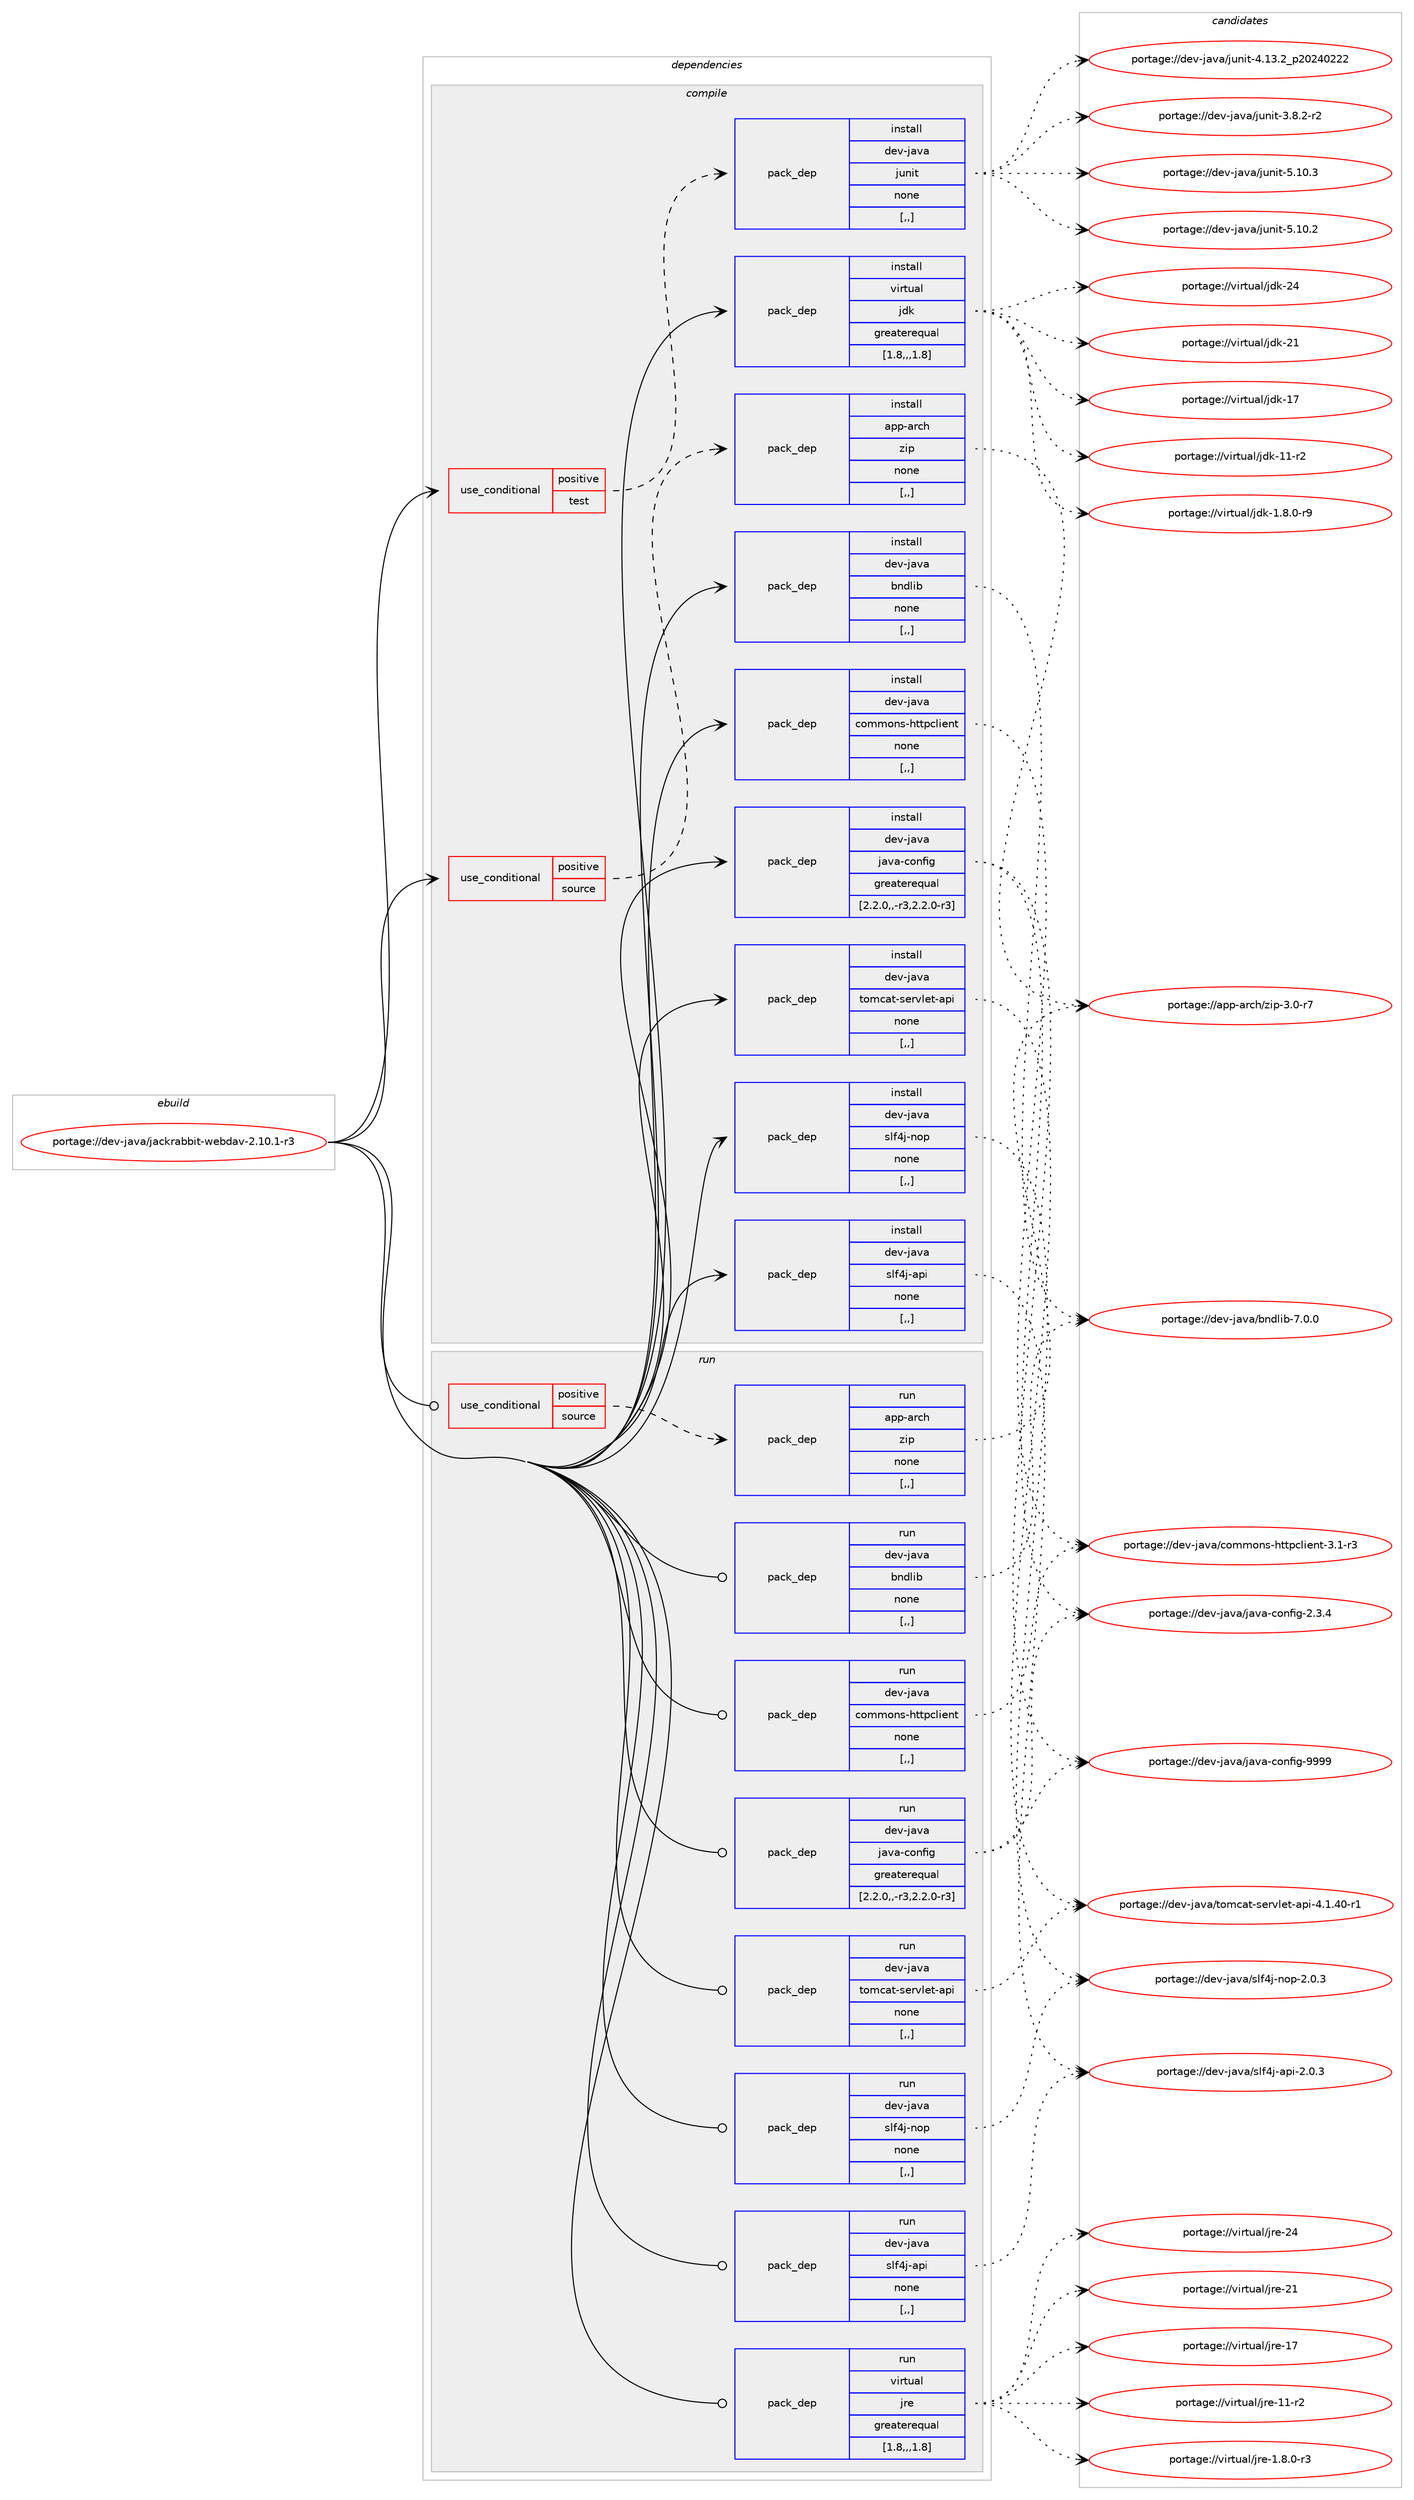 digraph prolog {

# *************
# Graph options
# *************

newrank=true;
concentrate=true;
compound=true;
graph [rankdir=LR,fontname=Helvetica,fontsize=10,ranksep=1.5];#, ranksep=2.5, nodesep=0.2];
edge  [arrowhead=vee];
node  [fontname=Helvetica,fontsize=10];

# **********
# The ebuild
# **********

subgraph cluster_leftcol {
color=gray;
label=<<i>ebuild</i>>;
id [label="portage://dev-java/jackrabbit-webdav-2.10.1-r3", color=red, width=4, href="../dev-java/jackrabbit-webdav-2.10.1-r3.svg"];
}

# ****************
# The dependencies
# ****************

subgraph cluster_midcol {
color=gray;
label=<<i>dependencies</i>>;
subgraph cluster_compile {
fillcolor="#eeeeee";
style=filled;
label=<<i>compile</i>>;
subgraph cond151924 {
dependency588145 [label=<<TABLE BORDER="0" CELLBORDER="1" CELLSPACING="0" CELLPADDING="4"><TR><TD ROWSPAN="3" CELLPADDING="10">use_conditional</TD></TR><TR><TD>positive</TD></TR><TR><TD>source</TD></TR></TABLE>>, shape=none, color=red];
subgraph pack431570 {
dependency588146 [label=<<TABLE BORDER="0" CELLBORDER="1" CELLSPACING="0" CELLPADDING="4" WIDTH="220"><TR><TD ROWSPAN="6" CELLPADDING="30">pack_dep</TD></TR><TR><TD WIDTH="110">install</TD></TR><TR><TD>app-arch</TD></TR><TR><TD>zip</TD></TR><TR><TD>none</TD></TR><TR><TD>[,,]</TD></TR></TABLE>>, shape=none, color=blue];
}
dependency588145:e -> dependency588146:w [weight=20,style="dashed",arrowhead="vee"];
}
id:e -> dependency588145:w [weight=20,style="solid",arrowhead="vee"];
subgraph cond151925 {
dependency588147 [label=<<TABLE BORDER="0" CELLBORDER="1" CELLSPACING="0" CELLPADDING="4"><TR><TD ROWSPAN="3" CELLPADDING="10">use_conditional</TD></TR><TR><TD>positive</TD></TR><TR><TD>test</TD></TR></TABLE>>, shape=none, color=red];
subgraph pack431571 {
dependency588148 [label=<<TABLE BORDER="0" CELLBORDER="1" CELLSPACING="0" CELLPADDING="4" WIDTH="220"><TR><TD ROWSPAN="6" CELLPADDING="30">pack_dep</TD></TR><TR><TD WIDTH="110">install</TD></TR><TR><TD>dev-java</TD></TR><TR><TD>junit</TD></TR><TR><TD>none</TD></TR><TR><TD>[,,]</TD></TR></TABLE>>, shape=none, color=blue];
}
dependency588147:e -> dependency588148:w [weight=20,style="dashed",arrowhead="vee"];
}
id:e -> dependency588147:w [weight=20,style="solid",arrowhead="vee"];
subgraph pack431572 {
dependency588149 [label=<<TABLE BORDER="0" CELLBORDER="1" CELLSPACING="0" CELLPADDING="4" WIDTH="220"><TR><TD ROWSPAN="6" CELLPADDING="30">pack_dep</TD></TR><TR><TD WIDTH="110">install</TD></TR><TR><TD>dev-java</TD></TR><TR><TD>bndlib</TD></TR><TR><TD>none</TD></TR><TR><TD>[,,]</TD></TR></TABLE>>, shape=none, color=blue];
}
id:e -> dependency588149:w [weight=20,style="solid",arrowhead="vee"];
subgraph pack431573 {
dependency588150 [label=<<TABLE BORDER="0" CELLBORDER="1" CELLSPACING="0" CELLPADDING="4" WIDTH="220"><TR><TD ROWSPAN="6" CELLPADDING="30">pack_dep</TD></TR><TR><TD WIDTH="110">install</TD></TR><TR><TD>dev-java</TD></TR><TR><TD>commons-httpclient</TD></TR><TR><TD>none</TD></TR><TR><TD>[,,]</TD></TR></TABLE>>, shape=none, color=blue];
}
id:e -> dependency588150:w [weight=20,style="solid",arrowhead="vee"];
subgraph pack431574 {
dependency588151 [label=<<TABLE BORDER="0" CELLBORDER="1" CELLSPACING="0" CELLPADDING="4" WIDTH="220"><TR><TD ROWSPAN="6" CELLPADDING="30">pack_dep</TD></TR><TR><TD WIDTH="110">install</TD></TR><TR><TD>dev-java</TD></TR><TR><TD>java-config</TD></TR><TR><TD>greaterequal</TD></TR><TR><TD>[2.2.0,,-r3,2.2.0-r3]</TD></TR></TABLE>>, shape=none, color=blue];
}
id:e -> dependency588151:w [weight=20,style="solid",arrowhead="vee"];
subgraph pack431575 {
dependency588152 [label=<<TABLE BORDER="0" CELLBORDER="1" CELLSPACING="0" CELLPADDING="4" WIDTH="220"><TR><TD ROWSPAN="6" CELLPADDING="30">pack_dep</TD></TR><TR><TD WIDTH="110">install</TD></TR><TR><TD>dev-java</TD></TR><TR><TD>slf4j-api</TD></TR><TR><TD>none</TD></TR><TR><TD>[,,]</TD></TR></TABLE>>, shape=none, color=blue];
}
id:e -> dependency588152:w [weight=20,style="solid",arrowhead="vee"];
subgraph pack431576 {
dependency588153 [label=<<TABLE BORDER="0" CELLBORDER="1" CELLSPACING="0" CELLPADDING="4" WIDTH="220"><TR><TD ROWSPAN="6" CELLPADDING="30">pack_dep</TD></TR><TR><TD WIDTH="110">install</TD></TR><TR><TD>dev-java</TD></TR><TR><TD>slf4j-nop</TD></TR><TR><TD>none</TD></TR><TR><TD>[,,]</TD></TR></TABLE>>, shape=none, color=blue];
}
id:e -> dependency588153:w [weight=20,style="solid",arrowhead="vee"];
subgraph pack431577 {
dependency588154 [label=<<TABLE BORDER="0" CELLBORDER="1" CELLSPACING="0" CELLPADDING="4" WIDTH="220"><TR><TD ROWSPAN="6" CELLPADDING="30">pack_dep</TD></TR><TR><TD WIDTH="110">install</TD></TR><TR><TD>dev-java</TD></TR><TR><TD>tomcat-servlet-api</TD></TR><TR><TD>none</TD></TR><TR><TD>[,,]</TD></TR></TABLE>>, shape=none, color=blue];
}
id:e -> dependency588154:w [weight=20,style="solid",arrowhead="vee"];
subgraph pack431578 {
dependency588155 [label=<<TABLE BORDER="0" CELLBORDER="1" CELLSPACING="0" CELLPADDING="4" WIDTH="220"><TR><TD ROWSPAN="6" CELLPADDING="30">pack_dep</TD></TR><TR><TD WIDTH="110">install</TD></TR><TR><TD>virtual</TD></TR><TR><TD>jdk</TD></TR><TR><TD>greaterequal</TD></TR><TR><TD>[1.8,,,1.8]</TD></TR></TABLE>>, shape=none, color=blue];
}
id:e -> dependency588155:w [weight=20,style="solid",arrowhead="vee"];
}
subgraph cluster_compileandrun {
fillcolor="#eeeeee";
style=filled;
label=<<i>compile and run</i>>;
}
subgraph cluster_run {
fillcolor="#eeeeee";
style=filled;
label=<<i>run</i>>;
subgraph cond151926 {
dependency588156 [label=<<TABLE BORDER="0" CELLBORDER="1" CELLSPACING="0" CELLPADDING="4"><TR><TD ROWSPAN="3" CELLPADDING="10">use_conditional</TD></TR><TR><TD>positive</TD></TR><TR><TD>source</TD></TR></TABLE>>, shape=none, color=red];
subgraph pack431579 {
dependency588157 [label=<<TABLE BORDER="0" CELLBORDER="1" CELLSPACING="0" CELLPADDING="4" WIDTH="220"><TR><TD ROWSPAN="6" CELLPADDING="30">pack_dep</TD></TR><TR><TD WIDTH="110">run</TD></TR><TR><TD>app-arch</TD></TR><TR><TD>zip</TD></TR><TR><TD>none</TD></TR><TR><TD>[,,]</TD></TR></TABLE>>, shape=none, color=blue];
}
dependency588156:e -> dependency588157:w [weight=20,style="dashed",arrowhead="vee"];
}
id:e -> dependency588156:w [weight=20,style="solid",arrowhead="odot"];
subgraph pack431580 {
dependency588158 [label=<<TABLE BORDER="0" CELLBORDER="1" CELLSPACING="0" CELLPADDING="4" WIDTH="220"><TR><TD ROWSPAN="6" CELLPADDING="30">pack_dep</TD></TR><TR><TD WIDTH="110">run</TD></TR><TR><TD>dev-java</TD></TR><TR><TD>bndlib</TD></TR><TR><TD>none</TD></TR><TR><TD>[,,]</TD></TR></TABLE>>, shape=none, color=blue];
}
id:e -> dependency588158:w [weight=20,style="solid",arrowhead="odot"];
subgraph pack431581 {
dependency588159 [label=<<TABLE BORDER="0" CELLBORDER="1" CELLSPACING="0" CELLPADDING="4" WIDTH="220"><TR><TD ROWSPAN="6" CELLPADDING="30">pack_dep</TD></TR><TR><TD WIDTH="110">run</TD></TR><TR><TD>dev-java</TD></TR><TR><TD>commons-httpclient</TD></TR><TR><TD>none</TD></TR><TR><TD>[,,]</TD></TR></TABLE>>, shape=none, color=blue];
}
id:e -> dependency588159:w [weight=20,style="solid",arrowhead="odot"];
subgraph pack431582 {
dependency588160 [label=<<TABLE BORDER="0" CELLBORDER="1" CELLSPACING="0" CELLPADDING="4" WIDTH="220"><TR><TD ROWSPAN="6" CELLPADDING="30">pack_dep</TD></TR><TR><TD WIDTH="110">run</TD></TR><TR><TD>dev-java</TD></TR><TR><TD>java-config</TD></TR><TR><TD>greaterequal</TD></TR><TR><TD>[2.2.0,,-r3,2.2.0-r3]</TD></TR></TABLE>>, shape=none, color=blue];
}
id:e -> dependency588160:w [weight=20,style="solid",arrowhead="odot"];
subgraph pack431583 {
dependency588161 [label=<<TABLE BORDER="0" CELLBORDER="1" CELLSPACING="0" CELLPADDING="4" WIDTH="220"><TR><TD ROWSPAN="6" CELLPADDING="30">pack_dep</TD></TR><TR><TD WIDTH="110">run</TD></TR><TR><TD>dev-java</TD></TR><TR><TD>slf4j-api</TD></TR><TR><TD>none</TD></TR><TR><TD>[,,]</TD></TR></TABLE>>, shape=none, color=blue];
}
id:e -> dependency588161:w [weight=20,style="solid",arrowhead="odot"];
subgraph pack431584 {
dependency588162 [label=<<TABLE BORDER="0" CELLBORDER="1" CELLSPACING="0" CELLPADDING="4" WIDTH="220"><TR><TD ROWSPAN="6" CELLPADDING="30">pack_dep</TD></TR><TR><TD WIDTH="110">run</TD></TR><TR><TD>dev-java</TD></TR><TR><TD>slf4j-nop</TD></TR><TR><TD>none</TD></TR><TR><TD>[,,]</TD></TR></TABLE>>, shape=none, color=blue];
}
id:e -> dependency588162:w [weight=20,style="solid",arrowhead="odot"];
subgraph pack431585 {
dependency588163 [label=<<TABLE BORDER="0" CELLBORDER="1" CELLSPACING="0" CELLPADDING="4" WIDTH="220"><TR><TD ROWSPAN="6" CELLPADDING="30">pack_dep</TD></TR><TR><TD WIDTH="110">run</TD></TR><TR><TD>dev-java</TD></TR><TR><TD>tomcat-servlet-api</TD></TR><TR><TD>none</TD></TR><TR><TD>[,,]</TD></TR></TABLE>>, shape=none, color=blue];
}
id:e -> dependency588163:w [weight=20,style="solid",arrowhead="odot"];
subgraph pack431586 {
dependency588164 [label=<<TABLE BORDER="0" CELLBORDER="1" CELLSPACING="0" CELLPADDING="4" WIDTH="220"><TR><TD ROWSPAN="6" CELLPADDING="30">pack_dep</TD></TR><TR><TD WIDTH="110">run</TD></TR><TR><TD>virtual</TD></TR><TR><TD>jre</TD></TR><TR><TD>greaterequal</TD></TR><TR><TD>[1.8,,,1.8]</TD></TR></TABLE>>, shape=none, color=blue];
}
id:e -> dependency588164:w [weight=20,style="solid",arrowhead="odot"];
}
}

# **************
# The candidates
# **************

subgraph cluster_choices {
rank=same;
color=gray;
label=<<i>candidates</i>>;

subgraph choice431570 {
color=black;
nodesep=1;
choice9711211245971149910447122105112455146484511455 [label="portage://app-arch/zip-3.0-r7", color=red, width=4,href="../app-arch/zip-3.0-r7.svg"];
dependency588146:e -> choice9711211245971149910447122105112455146484511455:w [style=dotted,weight="100"];
}
subgraph choice431571 {
color=black;
nodesep=1;
choice1001011184510697118974710611711010511645534649484651 [label="portage://dev-java/junit-5.10.3", color=red, width=4,href="../dev-java/junit-5.10.3.svg"];
choice1001011184510697118974710611711010511645534649484650 [label="portage://dev-java/junit-5.10.2", color=red, width=4,href="../dev-java/junit-5.10.2.svg"];
choice1001011184510697118974710611711010511645524649514650951125048505248505050 [label="portage://dev-java/junit-4.13.2_p20240222", color=red, width=4,href="../dev-java/junit-4.13.2_p20240222.svg"];
choice100101118451069711897471061171101051164551465646504511450 [label="portage://dev-java/junit-3.8.2-r2", color=red, width=4,href="../dev-java/junit-3.8.2-r2.svg"];
dependency588148:e -> choice1001011184510697118974710611711010511645534649484651:w [style=dotted,weight="100"];
dependency588148:e -> choice1001011184510697118974710611711010511645534649484650:w [style=dotted,weight="100"];
dependency588148:e -> choice1001011184510697118974710611711010511645524649514650951125048505248505050:w [style=dotted,weight="100"];
dependency588148:e -> choice100101118451069711897471061171101051164551465646504511450:w [style=dotted,weight="100"];
}
subgraph choice431572 {
color=black;
nodesep=1;
choice100101118451069711897479811010010810598455546484648 [label="portage://dev-java/bndlib-7.0.0", color=red, width=4,href="../dev-java/bndlib-7.0.0.svg"];
dependency588149:e -> choice100101118451069711897479811010010810598455546484648:w [style=dotted,weight="100"];
}
subgraph choice431573 {
color=black;
nodesep=1;
choice10010111845106971189747991111091091111101154510411611611299108105101110116455146494511451 [label="portage://dev-java/commons-httpclient-3.1-r3", color=red, width=4,href="../dev-java/commons-httpclient-3.1-r3.svg"];
dependency588150:e -> choice10010111845106971189747991111091091111101154510411611611299108105101110116455146494511451:w [style=dotted,weight="100"];
}
subgraph choice431574 {
color=black;
nodesep=1;
choice10010111845106971189747106971189745991111101021051034557575757 [label="portage://dev-java/java-config-9999", color=red, width=4,href="../dev-java/java-config-9999.svg"];
choice1001011184510697118974710697118974599111110102105103455046514652 [label="portage://dev-java/java-config-2.3.4", color=red, width=4,href="../dev-java/java-config-2.3.4.svg"];
dependency588151:e -> choice10010111845106971189747106971189745991111101021051034557575757:w [style=dotted,weight="100"];
dependency588151:e -> choice1001011184510697118974710697118974599111110102105103455046514652:w [style=dotted,weight="100"];
}
subgraph choice431575 {
color=black;
nodesep=1;
choice10010111845106971189747115108102521064597112105455046484651 [label="portage://dev-java/slf4j-api-2.0.3", color=red, width=4,href="../dev-java/slf4j-api-2.0.3.svg"];
dependency588152:e -> choice10010111845106971189747115108102521064597112105455046484651:w [style=dotted,weight="100"];
}
subgraph choice431576 {
color=black;
nodesep=1;
choice100101118451069711897471151081025210645110111112455046484651 [label="portage://dev-java/slf4j-nop-2.0.3", color=red, width=4,href="../dev-java/slf4j-nop-2.0.3.svg"];
dependency588153:e -> choice100101118451069711897471151081025210645110111112455046484651:w [style=dotted,weight="100"];
}
subgraph choice431577 {
color=black;
nodesep=1;
choice100101118451069711897471161111099997116451151011141181081011164597112105455246494652484511449 [label="portage://dev-java/tomcat-servlet-api-4.1.40-r1", color=red, width=4,href="../dev-java/tomcat-servlet-api-4.1.40-r1.svg"];
dependency588154:e -> choice100101118451069711897471161111099997116451151011141181081011164597112105455246494652484511449:w [style=dotted,weight="100"];
}
subgraph choice431578 {
color=black;
nodesep=1;
choice1181051141161179710847106100107455052 [label="portage://virtual/jdk-24", color=red, width=4,href="../virtual/jdk-24.svg"];
choice1181051141161179710847106100107455049 [label="portage://virtual/jdk-21", color=red, width=4,href="../virtual/jdk-21.svg"];
choice1181051141161179710847106100107454955 [label="portage://virtual/jdk-17", color=red, width=4,href="../virtual/jdk-17.svg"];
choice11810511411611797108471061001074549494511450 [label="portage://virtual/jdk-11-r2", color=red, width=4,href="../virtual/jdk-11-r2.svg"];
choice11810511411611797108471061001074549465646484511457 [label="portage://virtual/jdk-1.8.0-r9", color=red, width=4,href="../virtual/jdk-1.8.0-r9.svg"];
dependency588155:e -> choice1181051141161179710847106100107455052:w [style=dotted,weight="100"];
dependency588155:e -> choice1181051141161179710847106100107455049:w [style=dotted,weight="100"];
dependency588155:e -> choice1181051141161179710847106100107454955:w [style=dotted,weight="100"];
dependency588155:e -> choice11810511411611797108471061001074549494511450:w [style=dotted,weight="100"];
dependency588155:e -> choice11810511411611797108471061001074549465646484511457:w [style=dotted,weight="100"];
}
subgraph choice431579 {
color=black;
nodesep=1;
choice9711211245971149910447122105112455146484511455 [label="portage://app-arch/zip-3.0-r7", color=red, width=4,href="../app-arch/zip-3.0-r7.svg"];
dependency588157:e -> choice9711211245971149910447122105112455146484511455:w [style=dotted,weight="100"];
}
subgraph choice431580 {
color=black;
nodesep=1;
choice100101118451069711897479811010010810598455546484648 [label="portage://dev-java/bndlib-7.0.0", color=red, width=4,href="../dev-java/bndlib-7.0.0.svg"];
dependency588158:e -> choice100101118451069711897479811010010810598455546484648:w [style=dotted,weight="100"];
}
subgraph choice431581 {
color=black;
nodesep=1;
choice10010111845106971189747991111091091111101154510411611611299108105101110116455146494511451 [label="portage://dev-java/commons-httpclient-3.1-r3", color=red, width=4,href="../dev-java/commons-httpclient-3.1-r3.svg"];
dependency588159:e -> choice10010111845106971189747991111091091111101154510411611611299108105101110116455146494511451:w [style=dotted,weight="100"];
}
subgraph choice431582 {
color=black;
nodesep=1;
choice10010111845106971189747106971189745991111101021051034557575757 [label="portage://dev-java/java-config-9999", color=red, width=4,href="../dev-java/java-config-9999.svg"];
choice1001011184510697118974710697118974599111110102105103455046514652 [label="portage://dev-java/java-config-2.3.4", color=red, width=4,href="../dev-java/java-config-2.3.4.svg"];
dependency588160:e -> choice10010111845106971189747106971189745991111101021051034557575757:w [style=dotted,weight="100"];
dependency588160:e -> choice1001011184510697118974710697118974599111110102105103455046514652:w [style=dotted,weight="100"];
}
subgraph choice431583 {
color=black;
nodesep=1;
choice10010111845106971189747115108102521064597112105455046484651 [label="portage://dev-java/slf4j-api-2.0.3", color=red, width=4,href="../dev-java/slf4j-api-2.0.3.svg"];
dependency588161:e -> choice10010111845106971189747115108102521064597112105455046484651:w [style=dotted,weight="100"];
}
subgraph choice431584 {
color=black;
nodesep=1;
choice100101118451069711897471151081025210645110111112455046484651 [label="portage://dev-java/slf4j-nop-2.0.3", color=red, width=4,href="../dev-java/slf4j-nop-2.0.3.svg"];
dependency588162:e -> choice100101118451069711897471151081025210645110111112455046484651:w [style=dotted,weight="100"];
}
subgraph choice431585 {
color=black;
nodesep=1;
choice100101118451069711897471161111099997116451151011141181081011164597112105455246494652484511449 [label="portage://dev-java/tomcat-servlet-api-4.1.40-r1", color=red, width=4,href="../dev-java/tomcat-servlet-api-4.1.40-r1.svg"];
dependency588163:e -> choice100101118451069711897471161111099997116451151011141181081011164597112105455246494652484511449:w [style=dotted,weight="100"];
}
subgraph choice431586 {
color=black;
nodesep=1;
choice1181051141161179710847106114101455052 [label="portage://virtual/jre-24", color=red, width=4,href="../virtual/jre-24.svg"];
choice1181051141161179710847106114101455049 [label="portage://virtual/jre-21", color=red, width=4,href="../virtual/jre-21.svg"];
choice1181051141161179710847106114101454955 [label="portage://virtual/jre-17", color=red, width=4,href="../virtual/jre-17.svg"];
choice11810511411611797108471061141014549494511450 [label="portage://virtual/jre-11-r2", color=red, width=4,href="../virtual/jre-11-r2.svg"];
choice11810511411611797108471061141014549465646484511451 [label="portage://virtual/jre-1.8.0-r3", color=red, width=4,href="../virtual/jre-1.8.0-r3.svg"];
dependency588164:e -> choice1181051141161179710847106114101455052:w [style=dotted,weight="100"];
dependency588164:e -> choice1181051141161179710847106114101455049:w [style=dotted,weight="100"];
dependency588164:e -> choice1181051141161179710847106114101454955:w [style=dotted,weight="100"];
dependency588164:e -> choice11810511411611797108471061141014549494511450:w [style=dotted,weight="100"];
dependency588164:e -> choice11810511411611797108471061141014549465646484511451:w [style=dotted,weight="100"];
}
}

}
